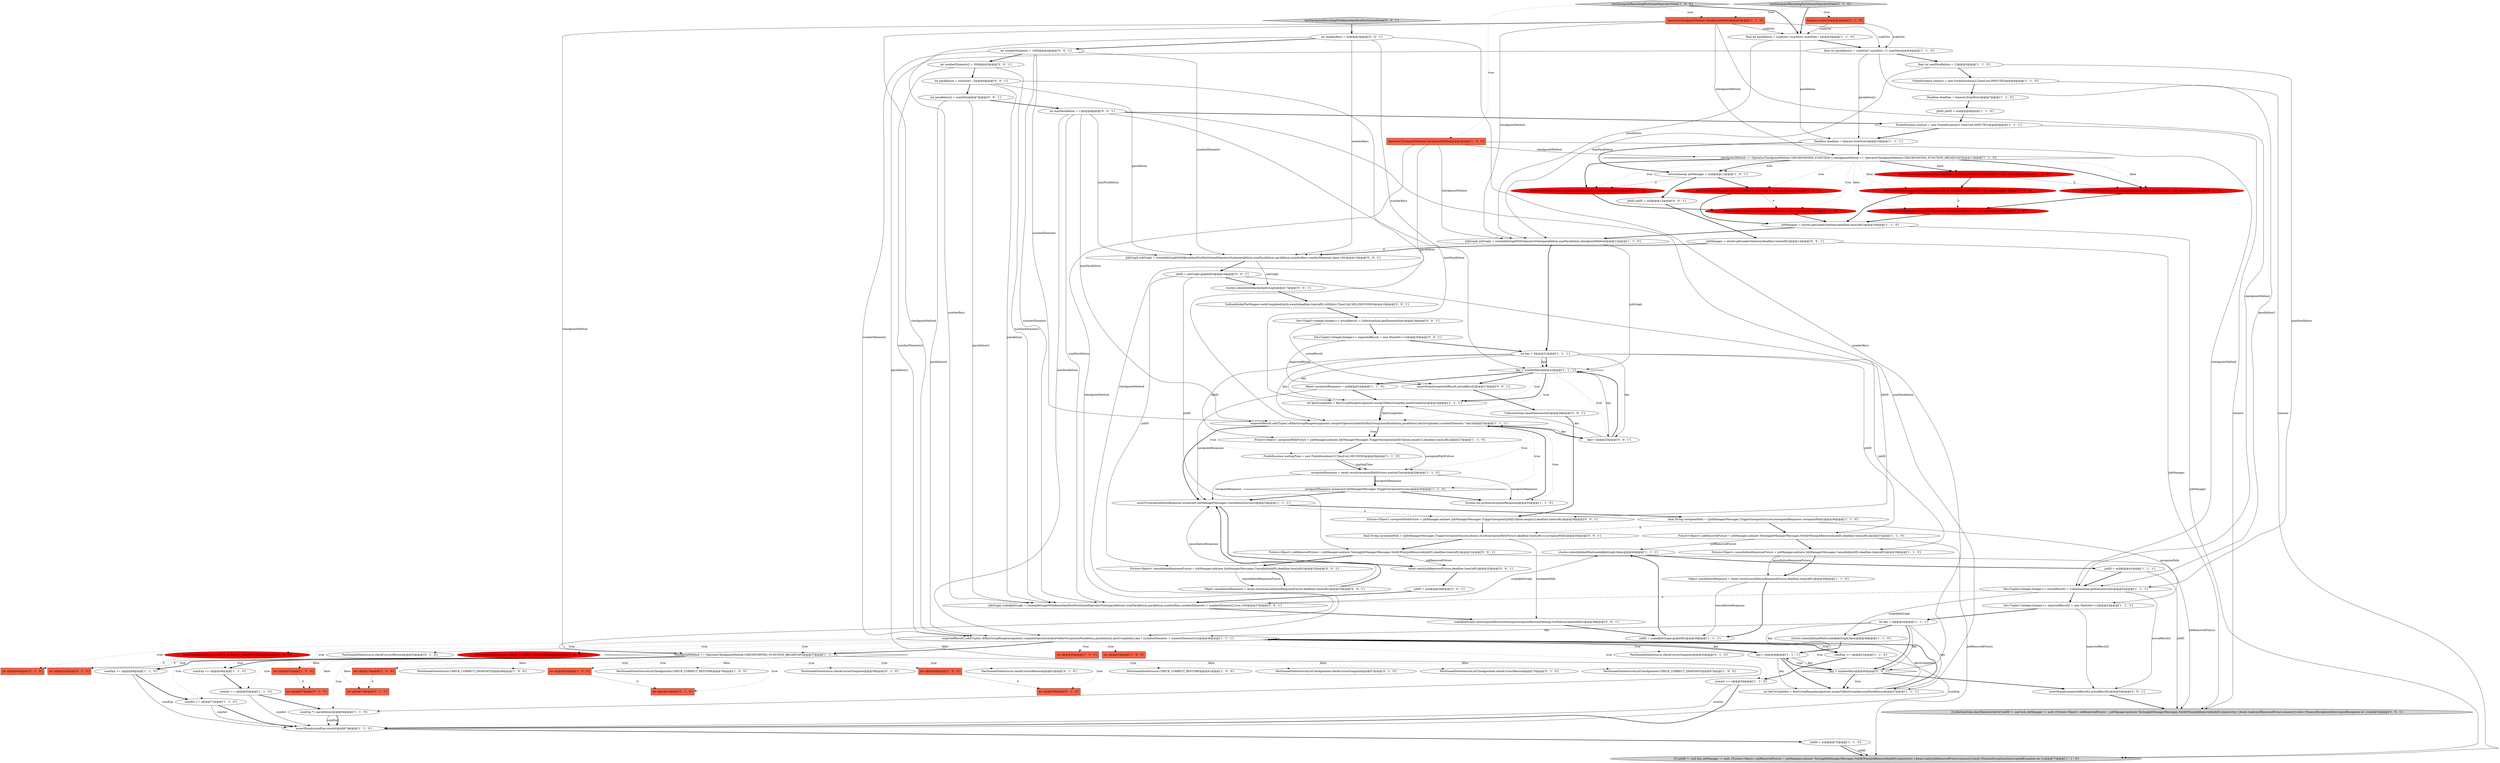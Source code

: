 digraph {
69 [style = filled, label = "PartitionedStateSource.checkCorrectSnapshot@@@50@@@['0', '1', '0']", fillcolor = white, shape = ellipse image = "AAA0AAABBB2BBB"];
27 [style = filled, label = "jobID = scaledJobGraph.getJobID()@@@39@@@['1', '1', '1']", fillcolor = white, shape = ellipse image = "AAA0AAABBB1BBB"];
48 [style = filled, label = "int c@@@58@@@['1', '0', '0']", fillcolor = tomato, shape = box image = "AAA1AAABBB1BBB"];
32 [style = filled, label = "JobID jobID = null@@@8@@@['1', '1', '0']", fillcolor = white, shape = ellipse image = "AAA0AAABBB1BBB"];
33 [style = filled, label = "PartitionedStateSource.CHECK_CORRECT_RESTORE = new int((((@@@13@@@['1', '0', '0']", fillcolor = red, shape = ellipse image = "AAA1AAABBB1BBB"];
75 [style = filled, label = "PartitionedStateSource.checkCorrectRestore = new int((((@@@13@@@['0', '1', '0']", fillcolor = red, shape = ellipse image = "AAA1AAABBB2BBB"];
82 [style = filled, label = "int c@@@61@@@['0', '1', '0']", fillcolor = tomato, shape = box image = "AAA1AAABBB2BBB"];
76 [style = filled, label = "int c@@@50@@@['0', '1', '0']", fillcolor = tomato, shape = box image = "AAA1AAABBB2BBB"];
67 [style = filled, label = "PartitionedStateSourceListCheckpointed.checkCorrectSnapshot = new int((((@@@16@@@['0', '1', '0']", fillcolor = red, shape = ellipse image = "AAA1AAABBB2BBB"];
57 [style = filled, label = "sumAct += c@@@54@@@['1', '1', '0']", fillcolor = white, shape = ellipse image = "AAA0AAABBB1BBB"];
52 [style = filled, label = "Object savepointResponse = null@@@24@@@['1', '1', '0']", fillcolor = white, shape = ellipse image = "AAA0AAABBB1BBB"];
34 [style = filled, label = "assertTrue(cancellationResponse instanceof JobManagerMessages.CancellationSuccess)@@@34@@@['1', '1', '1']", fillcolor = white, shape = ellipse image = "AAA0AAABBB1BBB"];
91 [style = filled, label = "Future<Object> cancellationResponseFuture = jobManager.ask(new JobManagerMessages.CancelJob(jobID),deadline.timeLeft())@@@32@@@['0', '0', '1']", fillcolor = white, shape = ellipse image = "AAA0AAABBB3BBB"];
58 [style = filled, label = "key < numberKeys@@@22@@@['1', '1', '1']", fillcolor = white, shape = diamond image = "AAA0AAABBB1BBB"];
41 [style = filled, label = "Deadline deadline = timeout.fromNow()@@@10@@@['1', '1', '1']", fillcolor = white, shape = ellipse image = "AAA0AAABBB1BBB"];
24 [style = filled, label = "System.out.println(savepointResponse)@@@33@@@['1', '1', '0']", fillcolor = white, shape = ellipse image = "AAA0AAABBB1BBB"];
54 [style = filled, label = "final int parallelism = scaleOut? numSlots: numSlots / 2@@@3@@@['1', '1', '0']", fillcolor = white, shape = ellipse image = "AAA0AAABBB1BBB"];
50 [style = filled, label = "Set<Tuple2<Integer,Integer>> expectedResult2 = new HashSet<>()@@@43@@@['1', '1', '1']", fillcolor = white, shape = ellipse image = "AAA0AAABBB1BBB"];
11 [style = filled, label = "int key = 0@@@44@@@['1', '1', '1']", fillcolor = white, shape = ellipse image = "AAA0AAABBB1BBB"];
45 [style = filled, label = "sumExp += c@@@59@@@['1', '1', '0']", fillcolor = white, shape = ellipse image = "AAA0AAABBB1BBB"];
51 [style = filled, label = "int c@@@61@@@['1', '0', '0']", fillcolor = tomato, shape = box image = "AAA1AAABBB1BBB"];
0 [style = filled, label = "FiniteDuration waitingTime = new FiniteDuration(10,TimeUnit.SECONDS)@@@28@@@['1', '1', '0']", fillcolor = white, shape = ellipse image = "AAA0AAABBB1BBB"];
87 [style = filled, label = "int numberElements2 = 500@@@5@@@['0', '0', '1']", fillcolor = white, shape = ellipse image = "AAA0AAABBB3BBB"];
98 [style = filled, label = "testSavepointRescalingWithKeyedAndNonPartitionedState['0', '0', '1']", fillcolor = lightgray, shape = diamond image = "AAA0AAABBB3BBB"];
64 [style = filled, label = "{if (jobID != null && jobManager != null) {Future<Object> jobRemovedFuture = jobManager.ask(new TestingJobManagerMessages.NotifyWhenJobRemoved(jobID),timeout)try {Await.ready(jobRemovedFuture,timeout)}catch (TimeoutException|InterruptedException ie) }}@@@77@@@['1', '1', '0']", fillcolor = lightgray, shape = ellipse image = "AAA0AAABBB1BBB"];
113 [style = filled, label = "JobGraph scaledJobGraph = createJobGraphWithKeyedAndNonPartitionedOperatorState(parallelism2,maxParallelism,parallelism,numberKeys,numberElements + numberElements2,true,100)@@@37@@@['0', '0', '1']", fillcolor = white, shape = ellipse image = "AAA0AAABBB3BBB"];
110 [style = filled, label = "jobManager = cluster.getLeaderGateway(deadline.timeLeft())@@@14@@@['0', '0', '1']", fillcolor = white, shape = ellipse image = "AAA0AAABBB3BBB"];
4 [style = filled, label = "checkpointMethod == OperatorCheckpointMethod.CHECKPOINTED_FUNCTION || checkpointMethod == OperatorCheckpointMethod.CHECKPOINTED_FUNCTION_BROADCAST@@@11@@@['1', '1', '0']", fillcolor = white, shape = diamond image = "AAA0AAABBB1BBB"];
68 [style = filled, label = "PartitionedStateSource.checkCorrectRestore@@@53@@@['0', '1', '0']", fillcolor = white, shape = ellipse image = "AAA0AAABBB2BBB"];
63 [style = filled, label = "int c@@@67@@@['1', '0', '0']", fillcolor = tomato, shape = box image = "AAA1AAABBB1BBB"];
60 [style = filled, label = "savepointResponse = Await.result(savepointPathFuture,waitingTime)@@@29@@@['1', '1', '0']", fillcolor = white, shape = ellipse image = "AAA0AAABBB1BBB"];
56 [style = filled, label = "Future<Object> jobRemovedFuture = jobManager.ask(new TestingJobManagerMessages.NotifyWhenJobRemoved(jobID),deadline.timeLeft())@@@37@@@['1', '1', '0']", fillcolor = white, shape = ellipse image = "AAA0AAABBB1BBB"];
102 [style = filled, label = "int maxParallelism = 13@@@8@@@['0', '0', '1']", fillcolor = white, shape = ellipse image = "AAA0AAABBB3BBB"];
104 [style = filled, label = "int parallelism = numSlots / 2@@@6@@@['0', '0', '1']", fillcolor = white, shape = ellipse image = "AAA0AAABBB3BBB"];
13 [style = filled, label = "jobID = null@@@75@@@['1', '1', '0']", fillcolor = white, shape = ellipse image = "AAA0AAABBB1BBB"];
111 [style = filled, label = "CollectionSink.clearElementsSet()@@@28@@@['0', '0', '1']", fillcolor = white, shape = ellipse image = "AAA0AAABBB3BBB"];
44 [style = filled, label = "jobManager = cluster.getLeaderGateway(deadline.timeLeft())@@@20@@@['1', '1', '0']", fillcolor = white, shape = ellipse image = "AAA0AAABBB1BBB"];
38 [style = filled, label = "final String savepointPath = ((JobManagerMessages.TriggerSavepointSuccess)savepointResponse).savepointPath()@@@36@@@['1', '1', '0']", fillcolor = white, shape = ellipse image = "AAA0AAABBB1BBB"];
22 [style = filled, label = "PartitionedStateSource.CHECK_CORRECT_SNAPSHOT@@@58@@@['1', '0', '0']", fillcolor = white, shape = ellipse image = "AAA0AAABBB1BBB"];
93 [style = filled, label = "jobID = jobGraph.getJobID()@@@16@@@['0', '0', '1']", fillcolor = white, shape = ellipse image = "AAA0AAABBB3BBB"];
10 [style = filled, label = "ActorGateway jobManager = null@@@11@@@['1', '0', '1']", fillcolor = white, shape = ellipse image = "AAA0AAABBB1BBB"];
36 [style = filled, label = "savepointResponse instanceof JobManagerMessages.TriggerSavepointSuccess@@@30@@@['1', '1', '0']", fillcolor = white, shape = diamond image = "AAA0AAABBB1BBB"];
89 [style = filled, label = "Object cancellationResponse = Await.result(cancellationResponseFuture,deadline.timeLeft())@@@33@@@['0', '0', '1']", fillcolor = white, shape = ellipse image = "AAA0AAABBB3BBB"];
25 [style = filled, label = "sumExp += c@@@68@@@['1', '1', '0']", fillcolor = white, shape = ellipse image = "AAA0AAABBB1BBB"];
106 [style = filled, label = "SubtaskIndexFlatMapper.workCompletedLatch.await(deadline.timeLeft().toMillis(),TimeUnit.MILLISECONDS)@@@18@@@['0', '0', '1']", fillcolor = white, shape = ellipse image = "AAA0AAABBB3BBB"];
61 [style = filled, label = "PartitionedStateSource.CHECK_CORRECT_SNAPSHOT@@@50@@@['1', '0', '0']", fillcolor = red, shape = ellipse image = "AAA1AAABBB1BBB"];
66 [style = filled, label = "boolean scaleOut@@@2@@@['0', '1', '0']", fillcolor = tomato, shape = box image = "AAA0AAABBB2BBB"];
8 [style = filled, label = "FiniteDuration timeout = new FiniteDuration(3,TimeUnit.MINUTES)@@@9@@@['1', '1', '1']", fillcolor = white, shape = ellipse image = "AAA0AAABBB1BBB"];
23 [style = filled, label = "final int maxParallelism = 13@@@5@@@['1', '1', '0']", fillcolor = white, shape = ellipse image = "AAA0AAABBB1BBB"];
90 [style = filled, label = "int parallelism2 = numSlots@@@7@@@['0', '0', '1']", fillcolor = white, shape = ellipse image = "AAA0AAABBB3BBB"];
97 [style = filled, label = "Set<Tuple2<Integer,Integer>> expectedResult = new HashSet<>()@@@20@@@['0', '0', '1']", fillcolor = white, shape = ellipse image = "AAA0AAABBB3BBB"];
21 [style = filled, label = "jobID = null@@@41@@@['1', '1', '1']", fillcolor = white, shape = ellipse image = "AAA0AAABBB1BBB"];
59 [style = filled, label = "Deadline deadline = timeout.fromNow()@@@7@@@['1', '1', '0']", fillcolor = white, shape = ellipse image = "AAA0AAABBB1BBB"];
85 [style = filled, label = "Future<Object> savepointPathFuture = jobManager.ask(new JobManagerMessages.TriggerSavepoint(jobID,Option.empty()),deadline.timeLeft())@@@29@@@['0', '0', '1']", fillcolor = white, shape = ellipse image = "AAA0AAABBB3BBB"];
29 [style = filled, label = "sumExp += c@@@51@@@['1', '1', '0']", fillcolor = white, shape = ellipse image = "AAA0AAABBB1BBB"];
81 [style = filled, label = "int c@@@67@@@['0', '1', '0']", fillcolor = tomato, shape = box image = "AAA1AAABBB2BBB"];
83 [style = filled, label = "int c@@@70@@@['0', '1', '0']", fillcolor = tomato, shape = box image = "AAA1AAABBB2BBB"];
37 [style = filled, label = "FiniteDuration timeout = new FiniteDuration(3,TimeUnit.MINUTES)@@@6@@@['1', '1', '0']", fillcolor = white, shape = ellipse image = "AAA0AAABBB1BBB"];
72 [style = filled, label = "testSavepointRescalingPartitionedOperatorState['0', '1', '0']", fillcolor = lightgray, shape = diamond image = "AAA0AAABBB2BBB"];
3 [style = filled, label = "PartitionedStateSourceListCheckpointed.CHECK_CORRECT_RESTORE@@@70@@@['1', '0', '0']", fillcolor = white, shape = ellipse image = "AAA0AAABBB1BBB"];
96 [style = filled, label = "int numberElements = 1000@@@4@@@['0', '0', '1']", fillcolor = white, shape = ellipse image = "AAA0AAABBB3BBB"];
84 [style = filled, label = "int numberKeys = 42@@@3@@@['0', '0', '1']", fillcolor = white, shape = ellipse image = "AAA0AAABBB3BBB"];
40 [style = filled, label = "expectedResult2.add(Tuple2.of(KeyGroupRangeAssignment.computeOperatorIndexForKeyGroup(maxParallelism,parallelism2,keyGroupIndex),key * (numberElements + numberElements2)))@@@48@@@['1', '1', '1']", fillcolor = white, shape = ellipse image = "AAA0AAABBB1BBB"];
17 [style = filled, label = "int c@@@70@@@['1', '0', '0']", fillcolor = tomato, shape = box image = "AAA1AAABBB1BBB"];
78 [style = filled, label = "PartitionedStateSource.checkCorrectSnapshot@@@58@@@['0', '1', '0']", fillcolor = white, shape = ellipse image = "AAA0AAABBB2BBB"];
53 [style = filled, label = "Future<Object> savepointPathFuture = jobManager.ask(new JobManagerMessages.TriggerSavepoint(jobID,Option.empty()),deadline.timeLeft())@@@27@@@['1', '1', '0']", fillcolor = white, shape = ellipse image = "AAA0AAABBB1BBB"];
100 [style = filled, label = "scaledJobGraph.setSavepointRestoreSettings(SavepointRestoreSettings.forPath(savepointPath))@@@38@@@['0', '0', '1']", fillcolor = white, shape = ellipse image = "AAA0AAABBB3BBB"];
14 [style = filled, label = "OperatorCheckpointMethod checkpointMethod@@@2@@@['1', '1', '0']", fillcolor = tomato, shape = box image = "AAA0AAABBB1BBB"];
35 [style = filled, label = "final int parallelism2 = scaleOut? numSlots / 2: numSlots@@@4@@@['1', '1', '0']", fillcolor = white, shape = ellipse image = "AAA0AAABBB1BBB"];
103 [style = filled, label = "Await.ready(jobRemovedFuture,deadline.timeLeft())@@@35@@@['0', '0', '1']", fillcolor = white, shape = ellipse image = "AAA0AAABBB3BBB"];
109 [style = filled, label = "JobID jobID = null@@@12@@@['0', '0', '1']", fillcolor = white, shape = ellipse image = "AAA0AAABBB3BBB"];
26 [style = filled, label = "int c@@@50@@@['1', '0', '0']", fillcolor = tomato, shape = box image = "AAA0AAABBB1BBB"];
31 [style = filled, label = "int key = 0@@@21@@@['1', '1', '1']", fillcolor = white, shape = ellipse image = "AAA0AAABBB1BBB"];
74 [style = filled, label = "PartitionedStateSourceListCheckpointed.checkCorrectRestore = new int((((@@@17@@@['0', '1', '0']", fillcolor = red, shape = ellipse image = "AAA1AAABBB2BBB"];
92 [style = filled, label = "Set<Tuple2<Integer,Integer>> actualResult = CollectionSink.getElementsSet()@@@19@@@['0', '0', '1']", fillcolor = white, shape = ellipse image = "AAA0AAABBB3BBB"];
47 [style = filled, label = "PartitionedStateSourceListCheckpointed.CHECK_CORRECT_SNAPSHOT = new int((((@@@16@@@['1', '0', '0']", fillcolor = red, shape = ellipse image = "AAA1AAABBB1BBB"];
15 [style = filled, label = "Set<Tuple2<Integer,Integer>> actualResult2 = CollectionSink.getElementsSet()@@@42@@@['1', '1', '1']", fillcolor = white, shape = ellipse image = "AAA0AAABBB1BBB"];
71 [style = filled, label = "PartitionedStateSource.checkCorrectSnapshot = new int((((@@@12@@@['0', '1', '0']", fillcolor = red, shape = ellipse image = "AAA1AAABBB2BBB"];
18 [style = filled, label = "testSavepointRescalingPartitionedOperatorState['1', '0', '0']", fillcolor = lightgray, shape = diamond image = "AAA0AAABBB1BBB"];
77 [style = filled, label = "int c@@@53@@@['0', '1', '0']", fillcolor = tomato, shape = box image = "AAA1AAABBB2BBB"];
2 [style = filled, label = "cluster.submitJobAndWait(scaledJobGraph,false)@@@40@@@['1', '1', '1']", fillcolor = white, shape = ellipse image = "AAA0AAABBB1BBB"];
5 [style = filled, label = "int c@@@53@@@['1', '0', '0']", fillcolor = tomato, shape = box image = "AAA0AAABBB1BBB"];
55 [style = filled, label = "sumAct += c@@@62@@@['1', '1', '0']", fillcolor = white, shape = ellipse image = "AAA0AAABBB1BBB"];
62 [style = filled, label = "sumExp *= parallelism2@@@64@@@['1', '1', '0']", fillcolor = white, shape = ellipse image = "AAA0AAABBB1BBB"];
95 [style = filled, label = "assertEquals(expectedResult,actualResult)@@@27@@@['0', '0', '1']", fillcolor = white, shape = ellipse image = "AAA0AAABBB3BBB"];
99 [style = filled, label = "JobGraph jobGraph = createJobGraphWithKeyedAndNonPartitionedOperatorState(parallelism,maxParallelism,parallelism,numberKeys,numberElements,false,100)@@@15@@@['0', '0', '1']", fillcolor = white, shape = ellipse image = "AAA0AAABBB3BBB"];
108 [style = filled, label = "Future<Object> jobRemovedFuture = jobManager.ask(new TestingJobManagerMessages.NotifyWhenJobRemoved(jobID),deadline.timeLeft())@@@31@@@['0', '0', '1']", fillcolor = white, shape = ellipse image = "AAA0AAABBB3BBB"];
94 [style = filled, label = "key++@@@23@@@['0', '0', '1']", fillcolor = white, shape = ellipse image = "AAA0AAABBB3BBB"];
101 [style = filled, label = "key < numberKeys@@@45@@@['0', '0', '1']", fillcolor = white, shape = diamond image = "AAA0AAABBB3BBB"];
73 [style = filled, label = "PartitionedStateSource.checkCorrectRestore@@@61@@@['0', '1', '0']", fillcolor = white, shape = ellipse image = "AAA0AAABBB2BBB"];
30 [style = filled, label = "sumAct += c@@@71@@@['1', '1', '0']", fillcolor = white, shape = ellipse image = "AAA0AAABBB1BBB"];
28 [style = filled, label = "cluster.submitJobAndWait(scaledJobGraph,false)@@@46@@@['1', '1', '0']", fillcolor = white, shape = ellipse image = "AAA0AAABBB1BBB"];
20 [style = filled, label = "int keyGroupIndex = KeyGroupRangeAssignment.assignToKeyGroup(key,maxParallelism)@@@24@@@['1', '1', '1']", fillcolor = white, shape = ellipse image = "AAA0AAABBB1BBB"];
43 [style = filled, label = "Object cancellationResponse = Await.result(cancellationResponseFuture,deadline.timeLeft())@@@39@@@['1', '1', '0']", fillcolor = white, shape = ellipse image = "AAA0AAABBB1BBB"];
39 [style = filled, label = "PartitionedStateSourceListCheckpointed.CHECK_CORRECT_RESTORE = new int((((@@@17@@@['1', '0', '0']", fillcolor = red, shape = ellipse image = "AAA1AAABBB1BBB"];
107 [style = filled, label = "{CollectionSink.clearElementsSet()if (jobID != null && jobManager != null) {Future<Object> jobRemovedFuture = jobManager.ask(new TestingJobManagerMessages.NotifyWhenJobRemoved(jobID),timeout)try {Await.ready(jobRemovedFuture,timeout)}catch (TimeoutException|InterruptedException ie) }}@@@52@@@['0', '0', '1']", fillcolor = lightgray, shape = ellipse image = "AAA0AAABBB3BBB"];
7 [style = filled, label = "expectedResult.add(Tuple2.of(KeyGroupRangeAssignment.computeOperatorIndexForKeyGroup(maxParallelism,parallelism,keyGroupIndex),numberElements * key))@@@25@@@['1', '1', '1']", fillcolor = white, shape = ellipse image = "AAA0AAABBB1BBB"];
1 [style = filled, label = "OperatorCheckpointMethod checkpointMethod@@@2@@@['1', '0', '0']", fillcolor = tomato, shape = box image = "AAA0AAABBB1BBB"];
65 [style = filled, label = "int keyGroupIndex = KeyGroupRangeAssignment.assignToKeyGroup(key,maxParallelism)@@@47@@@['1', '1', '1']", fillcolor = white, shape = ellipse image = "AAA0AAABBB1BBB"];
6 [style = filled, label = "JobGraph jobGraph = createJobGraphWithOperatorState(parallelism,maxParallelism,checkpointMethod)@@@21@@@['1', '1', '0']", fillcolor = white, shape = ellipse image = "AAA0AAABBB1BBB"];
46 [style = filled, label = "PartitionedStateSource.CHECK_CORRECT_RESTORE@@@61@@@['1', '0', '0']", fillcolor = white, shape = ellipse image = "AAA0AAABBB1BBB"];
19 [style = filled, label = "assertEquals(sumExp,sumAct)@@@74@@@['1', '1', '0']", fillcolor = white, shape = ellipse image = "AAA0AAABBB1BBB"];
105 [style = filled, label = "jobID = null@@@36@@@['0', '0', '1']", fillcolor = white, shape = ellipse image = "AAA0AAABBB3BBB"];
70 [style = filled, label = "PartitionedStateSourceListCheckpointed.checkCorrectSnapshot@@@67@@@['0', '1', '0']", fillcolor = white, shape = ellipse image = "AAA0AAABBB2BBB"];
9 [style = filled, label = "Future<Object> cancellationResponseFuture = jobManager.ask(new JobManagerMessages.CancelJob(jobID),deadline.timeLeft())@@@38@@@['1', '1', '0']", fillcolor = white, shape = ellipse image = "AAA0AAABBB1BBB"];
80 [style = filled, label = "PartitionedStateSourceListCheckpointed.checkCorrectRestore@@@70@@@['0', '1', '0']", fillcolor = white, shape = ellipse image = "AAA0AAABBB2BBB"];
86 [style = filled, label = "assertEquals(expectedResult2,actualResult2)@@@50@@@['0', '0', '1']", fillcolor = white, shape = ellipse image = "AAA0AAABBB3BBB"];
49 [style = filled, label = "key++@@@46@@@['1', '1', '1']", fillcolor = white, shape = ellipse image = "AAA0AAABBB1BBB"];
12 [style = filled, label = "PartitionedStateSource.CHECK_CORRECT_RESTORE@@@53@@@['1', '0', '0']", fillcolor = red, shape = ellipse image = "AAA1AAABBB1BBB"];
42 [style = filled, label = "PartitionedStateSourceListCheckpointed.CHECK_CORRECT_SNAPSHOT@@@67@@@['1', '0', '0']", fillcolor = white, shape = ellipse image = "AAA0AAABBB1BBB"];
16 [style = filled, label = "checkpointMethod == OperatorCheckpointMethod.CHECKPOINTED_FUNCTION_BROADCAST@@@57@@@['1', '1', '0']", fillcolor = white, shape = diamond image = "AAA0AAABBB1BBB"];
88 [style = filled, label = "final String savepointPath = ((JobManagerMessages.TriggerSavepointSuccess)Await.result(savepointPathFuture,deadline.timeLeft())).savepointPath()@@@30@@@['0', '0', '1']", fillcolor = white, shape = ellipse image = "AAA0AAABBB3BBB"];
112 [style = filled, label = "cluster.submitJobDetached(jobGraph)@@@17@@@['0', '0', '1']", fillcolor = white, shape = ellipse image = "AAA0AAABBB3BBB"];
79 [style = filled, label = "int c@@@58@@@['0', '1', '0']", fillcolor = tomato, shape = box image = "AAA1AAABBB2BBB"];
63->81 [style = dashed, label="0"];
14->4 [style = solid, label="checkpointMethod"];
93->85 [style = solid, label="jobID"];
40->49 [style = bold, label=""];
98->84 [style = bold, label=""];
31->94 [style = solid, label="key"];
40->69 [style = dotted, label="true"];
90->113 [style = solid, label="parallelism2"];
47->67 [style = dashed, label="0"];
15->28 [style = solid, label="scaledJobGraph"];
7->36 [style = dotted, label="true"];
111->85 [style = bold, label=""];
25->30 [style = bold, label=""];
21->15 [style = bold, label=""];
55->62 [style = bold, label=""];
16->63 [style = dotted, label="false"];
61->76 [style = dashed, label="0"];
62->19 [style = solid, label="sumExp"];
40->5 [style = dotted, label="true"];
4->67 [style = dotted, label="false"];
58->7 [style = dotted, label="true"];
21->107 [style = solid, label="jobID"];
40->77 [style = dotted, label="true"];
110->99 [style = bold, label=""];
9->43 [style = bold, label=""];
16->80 [style = dotted, label="false"];
4->33 [style = dotted, label="true"];
104->90 [style = bold, label=""];
96->87 [style = bold, label=""];
16->3 [style = dotted, label="false"];
65->40 [style = solid, label="keyGroupIndex"];
1->6 [style = solid, label="checkpointMethod"];
51->82 [style = dashed, label="0"];
104->99 [style = solid, label="parallelism"];
35->23 [style = bold, label=""];
31->58 [style = solid, label="key"];
36->24 [style = bold, label=""];
40->16 [style = bold, label=""];
16->81 [style = dotted, label="false"];
44->64 [style = solid, label="jobManager"];
6->58 [style = solid, label="jobGraph"];
58->20 [style = bold, label=""];
56->64 [style = solid, label="jobRemovedFuture"];
49->40 [style = solid, label="key"];
8->107 [style = solid, label="timeout"];
99->112 [style = solid, label="jobGraph"];
31->7 [style = solid, label="key"];
38->56 [style = bold, label=""];
16->78 [style = dotted, label="true"];
49->101 [style = bold, label=""];
23->6 [style = solid, label="maxParallelism"];
31->20 [style = solid, label="key"];
108->107 [style = solid, label="jobRemovedFuture"];
11->65 [style = solid, label="key"];
4->67 [style = bold, label=""];
87->104 [style = bold, label=""];
66->35 [style = solid, label="scaleOut"];
102->20 [style = solid, label="maxParallelism"];
57->19 [style = solid, label="sumAct"];
33->44 [style = bold, label=""];
92->97 [style = bold, label=""];
40->16 [style = dotted, label="false"];
14->15 [style = solid, label="checkpointMethod"];
27->2 [style = bold, label=""];
94->20 [style = solid, label="key"];
0->60 [style = solid, label="waitingTime"];
105->113 [style = bold, label=""];
86->107 [style = bold, label=""];
33->75 [style = dashed, label="0"];
11->28 [style = bold, label=""];
60->36 [style = solid, label="savepointResponse"];
102->8 [style = bold, label=""];
31->56 [style = solid, label="jobID"];
4->71 [style = bold, label=""];
16->46 [style = dotted, label="true"];
12->77 [style = dashed, label="0"];
84->113 [style = solid, label="numberKeys"];
15->86 [style = solid, label="actualResult2"];
104->113 [style = solid, label="parallelism"];
16->45 [style = bold, label=""];
91->89 [style = solid, label="cancellationResponseFuture"];
40->26 [style = dotted, label="true"];
15->50 [style = bold, label=""];
54->41 [style = solid, label="parallelism"];
1->40 [style = solid, label="checkpointMethod"];
59->32 [style = bold, label=""];
41->4 [style = bold, label=""];
102->40 [style = solid, label="maxParallelism"];
94->58 [style = solid, label="key"];
47->39 [style = bold, label=""];
92->95 [style = solid, label="actualResult"];
75->44 [style = bold, label=""];
60->34 [style = solid, label="savepointResponse"];
31->9 [style = solid, label="jobID"];
71->75 [style = bold, label=""];
40->76 [style = dotted, label="true"];
56->9 [style = bold, label=""];
40->29 [style = dotted, label="true"];
110->107 [style = solid, label="jobManager"];
50->86 [style = solid, label="expectedResult2"];
101->65 [style = bold, label=""];
55->19 [style = solid, label="sumAct"];
30->19 [style = bold, label=""];
13->64 [style = solid, label="jobID"];
113->100 [style = bold, label=""];
23->37 [style = bold, label=""];
19->13 [style = bold, label=""];
89->34 [style = solid, label="cancellationResponse"];
2->21 [style = bold, label=""];
85->88 [style = bold, label=""];
96->99 [style = solid, label="numberElements"];
14->54 [style = solid, label="scaleOut"];
93->91 [style = solid, label="jobID"];
43->27 [style = bold, label=""];
95->111 [style = bold, label=""];
93->108 [style = solid, label="jobID"];
10->71 [style = dashed, label="0"];
43->27 [style = solid, label="cancellationResponse"];
49->101 [style = solid, label="key"];
48->79 [style = dashed, label="0"];
100->27 [style = bold, label=""];
14->16 [style = solid, label="checkpointMethod"];
101->86 [style = bold, label=""];
72->66 [style = dotted, label="true"];
39->74 [style = dashed, label="0"];
30->19 [style = solid, label="sumAct"];
34->38 [style = bold, label=""];
20->7 [style = bold, label=""];
16->25 [style = dotted, label="true"];
24->7 [style = bold, label=""];
4->47 [style = bold, label=""];
29->57 [style = bold, label=""];
16->17 [style = dotted, label="false"];
1->15 [style = solid, label="checkpointMethod"];
108->103 [style = solid, label="jobRemovedFuture"];
101->40 [style = dotted, label="true"];
40->29 [style = bold, label=""];
90->40 [style = solid, label="parallelism2"];
11->101 [style = bold, label=""];
4->10 [style = bold, label=""];
65->40 [style = bold, label=""];
40->68 [style = dotted, label="true"];
54->35 [style = bold, label=""];
101->65 [style = dotted, label="true"];
13->64 [style = bold, label=""];
9->43 [style = solid, label="cancellationResponseFuture"];
8->41 [style = bold, label=""];
45->55 [style = bold, label=""];
38->50 [style = solid, label="savepointPath"];
91->89 [style = bold, label=""];
16->55 [style = dotted, label="true"];
72->14 [style = dotted, label="true"];
4->10 [style = dotted, label="true"];
31->53 [style = solid, label="jobID"];
96->7 [style = solid, label="numberElements"];
96->40 [style = solid, label="numberElements"];
49->65 [style = solid, label="key"];
74->44 [style = bold, label=""];
89->34 [style = bold, label=""];
16->48 [style = dotted, label="true"];
11->40 [style = solid, label="key"];
28->49 [style = bold, label=""];
94->7 [style = solid, label="key"];
57->19 [style = bold, label=""];
18->1 [style = dotted, label="true"];
7->94 [style = bold, label=""];
16->82 [style = dotted, label="true"];
35->15 [style = solid, label="parallelism2"];
23->15 [style = solid, label="maxParallelism"];
49->65 [style = bold, label=""];
62->19 [style = bold, label=""];
6->99 [style = dashed, label="0"];
41->10 [style = bold, label=""];
7->0 [style = dotted, label="true"];
16->51 [style = dotted, label="true"];
66->54 [style = solid, label="scaleOut"];
35->41 [style = solid, label="parallelism2"];
16->62 [style = dotted, label="true"];
108->91 [style = bold, label=""];
87->113 [style = solid, label="numberElements2"];
16->70 [style = dotted, label="false"];
15->113 [style = dashed, label="0"];
7->60 [style = dotted, label="true"];
102->65 [style = solid, label="maxParallelism"];
4->71 [style = dotted, label="true"];
1->4 [style = solid, label="checkpointMethod"];
32->8 [style = bold, label=""];
102->113 [style = solid, label="maxParallelism"];
20->7 [style = solid, label="keyGroupIndex"];
16->73 [style = dotted, label="true"];
38->88 [style = dashed, label="0"];
29->19 [style = solid, label="sumExp"];
52->34 [style = solid, label="savepointResponse"];
58->94 [style = dotted, label="true"];
60->36 [style = bold, label=""];
60->24 [style = solid, label="savepointResponse"];
87->40 [style = solid, label="numberElements2"];
10->33 [style = bold, label=""];
16->83 [style = dotted, label="false"];
54->6 [style = solid, label="parallelism"];
101->49 [style = dotted, label="true"];
104->7 [style = solid, label="parallelism"];
93->112 [style = bold, label=""];
36->34 [style = bold, label=""];
35->62 [style = solid, label="parallelism2"];
53->0 [style = bold, label=""];
58->20 [style = dotted, label="true"];
53->60 [style = solid, label="savepointPathFuture"];
44->6 [style = bold, label=""];
16->79 [style = dotted, label="true"];
31->58 [style = bold, label=""];
11->101 [style = solid, label="key"];
56->2 [style = solid, label="jobRemovedFuture"];
1->16 [style = solid, label="checkpointMethod"];
39->44 [style = bold, label=""];
84->101 [style = solid, label="numberKeys"];
97->95 [style = solid, label="expectedResult"];
14->6 [style = solid, label="checkpointMethod"];
16->30 [style = dotted, label="true"];
67->74 [style = bold, label=""];
14->40 [style = solid, label="checkpointMethod"];
109->110 [style = bold, label=""];
4->47 [style = dotted, label="false"];
4->39 [style = dotted, label="false"];
4->75 [style = dotted, label="true"];
72->54 [style = bold, label=""];
16->25 [style = bold, label=""];
90->102 [style = bold, label=""];
16->42 [style = dotted, label="false"];
34->85 [style = dashed, label="0"];
16->22 [style = dotted, label="true"];
40->57 [style = dotted, label="true"];
102->99 [style = solid, label="maxParallelism"];
7->24 [style = dotted, label="true"];
88->100 [style = solid, label="savepointPath"];
18->14 [style = dotted, label="true"];
25->19 [style = solid, label="sumExp"];
52->20 [style = bold, label=""];
16->45 [style = dotted, label="true"];
102->7 [style = solid, label="maxParallelism"];
99->93 [style = bold, label=""];
14->35 [style = solid, label="scaleOut"];
97->31 [style = bold, label=""];
84->96 [style = bold, label=""];
7->34 [style = bold, label=""];
6->31 [style = bold, label=""];
0->60 [style = bold, label=""];
112->106 [style = bold, label=""];
103->105 [style = bold, label=""];
17->83 [style = dashed, label="0"];
50->11 [style = bold, label=""];
40->61 [style = dotted, label="true"];
37->59 [style = bold, label=""];
40->12 [style = dotted, label="true"];
4->74 [style = dotted, label="false"];
84->58 [style = solid, label="numberKeys"];
7->53 [style = dotted, label="true"];
11->49 [style = solid, label="key"];
58->52 [style = bold, label=""];
18->54 [style = bold, label=""];
84->99 [style = solid, label="numberKeys"];
113->2 [style = solid, label="scaledJobGraph"];
88->108 [style = bold, label=""];
58->95 [style = bold, label=""];
94->58 [style = bold, label=""];
96->113 [style = solid, label="numberElements"];
10->109 [style = bold, label=""];
34->103 [style = bold, label=""];
37->64 [style = solid, label="timeout"];
7->53 [style = bold, label=""];
106->92 [style = bold, label=""];
}

